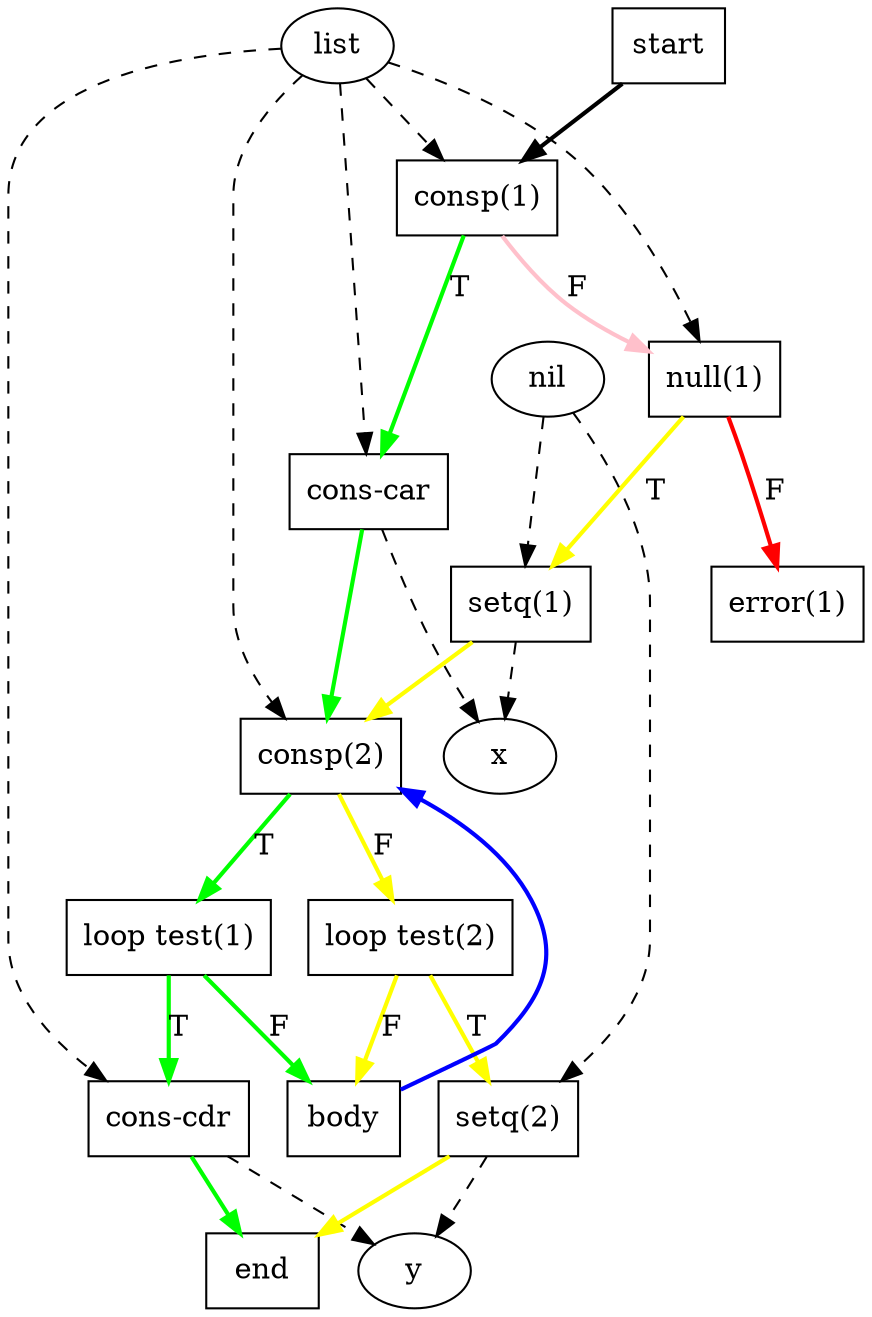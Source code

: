 digraph G {
  start [label = "start", shape = box];
  end [label = "end", shape = box];
  consp1 [label = "consp(1)", shape = box];
  consp2 [label = "consp(2)", shape = box];
  null1 [label = "null(1)", shape = box];
  conscar [label = "cons-car", shape = box];
  conscdr [label = "cons-cdr", shape = box];
  setq1 [label = "setq(1)", shape = box];
  setq2 [label = "setq(2)", shape = box];
  error1 [label = "error(1)", shape = box];
  looptest1 [label = "loop test(1)", shape = box];
  looptest2 [label = "loop test(2)", shape = box];
  body [label = "body", shape = box];

  list [label = "list", shape = ellipse];
  nil [label = "nil", shape = ellipse];
  x [label = "x", shape = ellipse];
  y [label = "y", shape = ellipse];

  list -> consp1 [style = dashed];
  list -> consp2 [style = dashed];
  list -> null1 [style = dashed];
  list -> conscar [style = dashed];
  list -> conscdr [style = dashed];
  nil -> setq1 [style = dashed];
  nil -> setq2 [style = dashed];

  conscar -> x [style = dashed];
  conscdr -> y [style = dashed];
  setq1 -> x [style = dashed];
  setq2 -> y [style = dashed];

  start -> consp1 [style = bold];
  consp1 -> conscar [style = bold, color = green, label = "T"];
  consp1 -> null1 [style = bold, color = pink, label = "F"];
  null1 -> setq1 [style = bold, color = yellow, label = "T"];
  null1 -> error1 [style = bold, color = red, label = "F"];
  conscar ->  consp2 [style = bold, color = green];
  setq1 -> consp2 [style = bold, color = yellow];

  looptest1 -> conscdr [style = bold, color = green, label = "T"];
  looptest1 -> body [style = bold, color = green, label = "F"];
  looptest2 -> setq2 [style = bold, color = yellow, label = "T"];
  looptest2 -> body [style = bold, color = yellow, label = "F"];
  body -> consp2 [style = bold, color = blue];

  consp2 -> looptest1 [style = bold, color = green, label = "T"];
  consp2 -> looptest2 [style = bold, color = yellow, label = "F"];
  conscdr -> end [style = bold, color = green];
  setq2 -> end [style = bold, color = yellow];
}